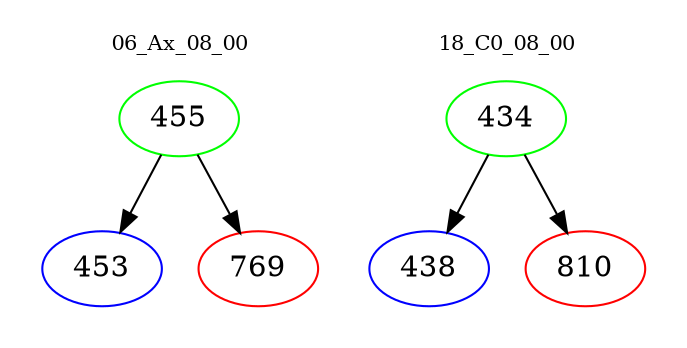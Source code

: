 digraph{
subgraph cluster_0 {
color = white
label = "06_Ax_08_00";
fontsize=10;
T0_455 [label="455", color="green"]
T0_455 -> T0_453 [color="black"]
T0_453 [label="453", color="blue"]
T0_455 -> T0_769 [color="black"]
T0_769 [label="769", color="red"]
}
subgraph cluster_1 {
color = white
label = "18_C0_08_00";
fontsize=10;
T1_434 [label="434", color="green"]
T1_434 -> T1_438 [color="black"]
T1_438 [label="438", color="blue"]
T1_434 -> T1_810 [color="black"]
T1_810 [label="810", color="red"]
}
}
